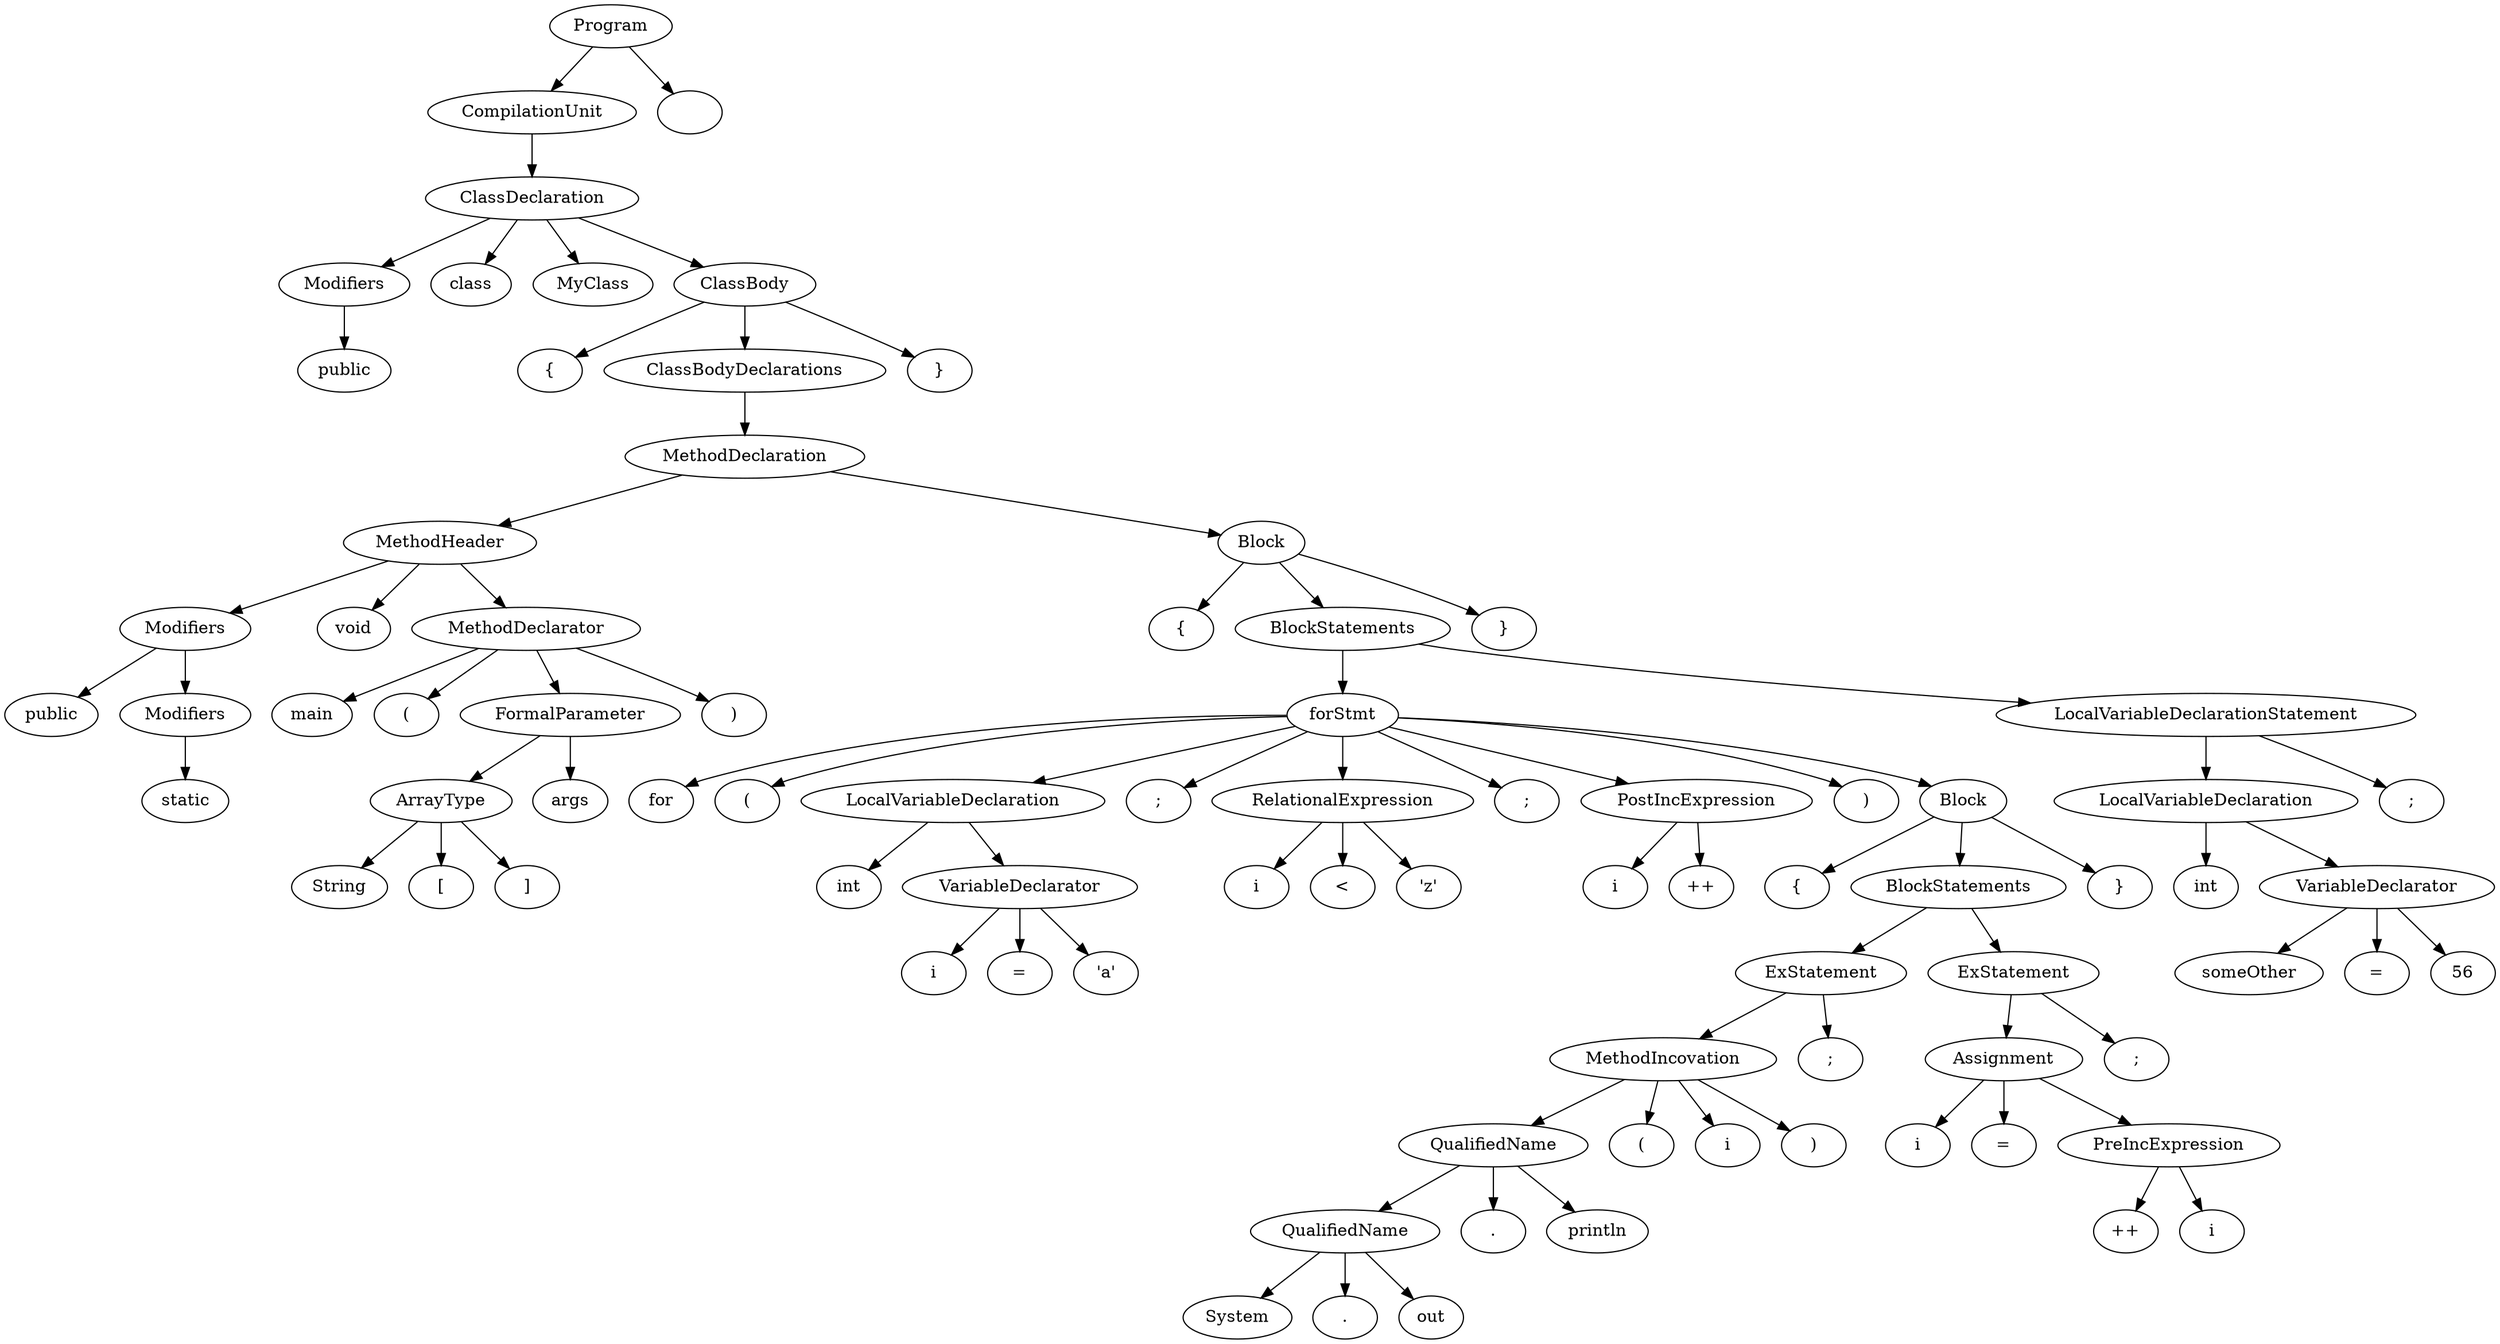 digraph G {
n1 [label="public"]
n2 [label="Modifiers"]
n2->n1;
n3 [label="class"]
n4 [label="MyClass"]
n5 [label="{"]
n6 [label="public"]
n7 [label="static"]
n8 [label="Modifiers"]
n8->n7;
n9 [label="Modifiers"]
n9->n8;
n9->n6;
n10 [label="void"]
n11 [label="main"]
n12 [label="("]
n13 [label="String"]
n14 [label="["]
n15 [label="]"]
n16 [label="ArrayType"]
n16->n15;
n16->n14;
n16->n13;
n17 [label="args"]
n18 [label="FormalParameter"]
n18->n17;
n18->n16;
n19 [label=")"]
n20 [label="MethodDeclarator"]
n20->n19;
n20->n18;
n20->n12;
n20->n11;
n21 [label="MethodHeader"]
n21->n20;
n21->n10;
n21->n9;
n22 [label="{"]
n23 [label="for"]
n24 [label="("]
n25 [label="int"]
n26 [label="i"]
n27 [label="="]
n28 [label="'a'"]
n29 [label="VariableDeclarator"]
n29->n28;
n29->n27;
n29->n26;
n30 [label="LocalVariableDeclaration"]
n30->n29;
n30->n25;
n31 [label=";"]
n32 [label="i"]
n33 [label="<"]
n34 [label="'z'"]
n35 [label="RelationalExpression"]
n35->n34;
n35->n33;
n35->n32;
n36 [label=";"]
n37 [label="i"]
n38 [label="++"]
n39 [label="PostIncExpression"]
n39->n38;
n39->n37;
n40 [label=")"]
n41 [label="{"]
n42 [label="System"]
n43 [label="."]
n44 [label="out"]
n45 [label="QualifiedName"]
n45->n44;
n45->n43;
n45->n42;
n46 [label="."]
n47 [label="println"]
n48 [label="QualifiedName"]
n48->n47;
n48->n46;
n48->n45;
n49 [label="("]
n50 [label="i"]
n51 [label=")"]
n52 [label="MethodIncovation"]
n52->n51;
n52->n50;
n52->n49;
n52->n48;
n53 [label=";"]
n54 [label="ExStatement"]
n54->n53;
n54->n52;
n55 [label="i"]
n56 [label="="]
n57 [label="++"]
n58 [label="i"]
n59 [label="PreIncExpression"]
n59->n58;
n59->n57;
n60 [label="Assignment"]
n60->n59;
n60->n56;
n60->n55;
n61 [label=";"]
n62 [label="ExStatement"]
n62->n61;
n62->n60;
n63 [label="BlockStatements"]
n63->n62;
n63->n54;
n64 [label="}"]
n65 [label="Block"]
n65->n64;
n65->n63;
n65->n41;
n66 [label="forStmt"]
n66->n65;
n66->n40;
n66->n39;
n66->n36;
n66->n35;
n66->n31;
n66->n30;
n66->n24;
n66->n23;
n67 [label="int"]
n68 [label="someOther"]
n69 [label="="]
n70 [label="56"]
n71 [label="VariableDeclarator"]
n71->n70;
n71->n69;
n71->n68;
n72 [label="LocalVariableDeclaration"]
n72->n71;
n72->n67;
n73 [label=";"]
n74 [label="LocalVariableDeclarationStatement"]
n74->n73;
n74->n72;
n75 [label="BlockStatements"]
n75->n74;
n75->n66;
n76 [label="}"]
n77 [label="Block"]
n77->n76;
n77->n75;
n77->n22;
n78 [label="MethodDeclaration"]
n78->n77;
n78->n21;
n79 [label="ClassBodyDeclarations"]
n79->n78;
n80 [label="}"]
n81 [label="ClassBody"]
n81->n80;
n81->n79;
n81->n5;
n82 [label="ClassDeclaration"]
n82->n81;
n82->n4;
n82->n3;
n82->n2;
n83 [label="CompilationUnit"]
n83->n82;
n84 [label="Program"]
n84->n85;
n84->n83;
n85 [label=""]
}
